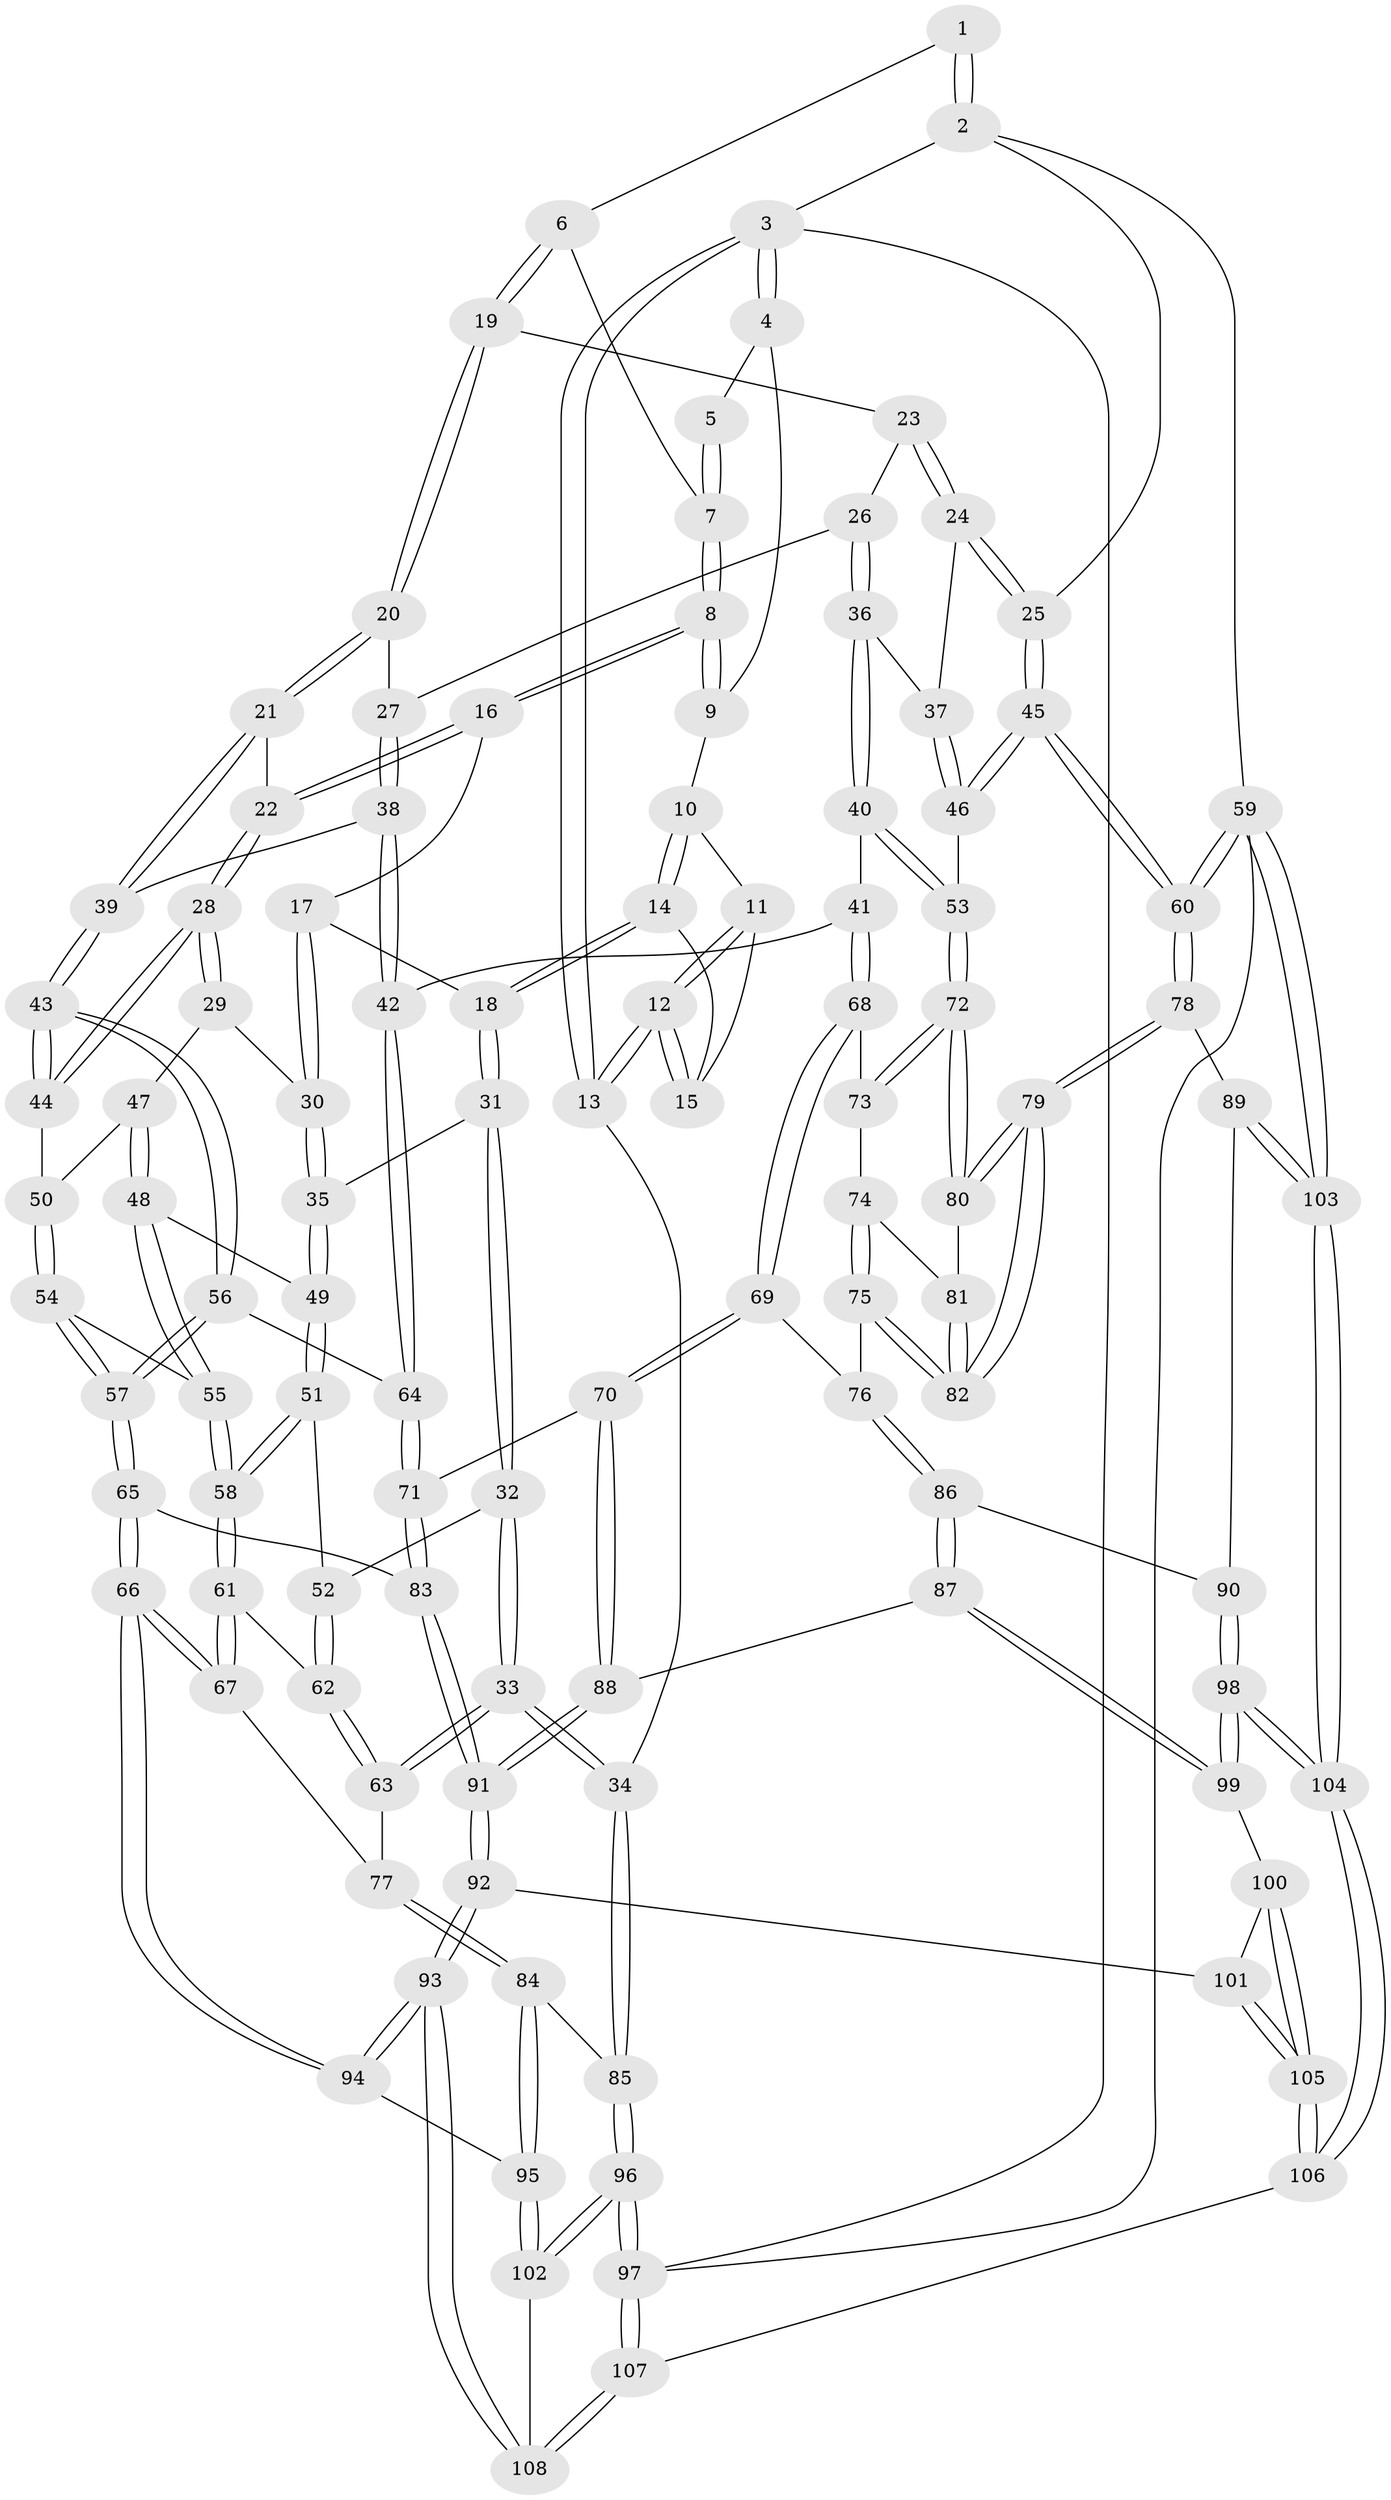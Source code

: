 // coarse degree distribution, {4: 0.25925925925925924, 3: 0.12962962962962962, 5: 0.4444444444444444, 2: 0.037037037037037035, 6: 0.07407407407407407, 8: 0.037037037037037035, 7: 0.018518518518518517}
// Generated by graph-tools (version 1.1) at 2025/04/03/04/25 22:04:41]
// undirected, 108 vertices, 267 edges
graph export_dot {
graph [start="1"]
  node [color=gray90,style=filled];
  1 [pos="+0.5101313715653796+0"];
  2 [pos="+1+0"];
  3 [pos="+0+0"];
  4 [pos="+0.1585300337179085+0"];
  5 [pos="+0.2784199262462653+0"];
  6 [pos="+0.5163190569194424+0.09705796704065497"];
  7 [pos="+0.4107631431717778+0.11439689882633776"];
  8 [pos="+0.3336497135272682+0.17124069650889132"];
  9 [pos="+0.20726229221839262+0.08077814214153325"];
  10 [pos="+0.20383163422994727+0.08437393829700478"];
  11 [pos="+0.1409525778964346+0.11583720250771572"];
  12 [pos="+0+0.16783887864049427"];
  13 [pos="+0+0.15372530015910543"];
  14 [pos="+0.14793338086019614+0.2852560119901305"];
  15 [pos="+0.07907412968058218+0.24173355534113386"];
  16 [pos="+0.33385640148941276+0.233948661834557"];
  17 [pos="+0.3278664670415964+0.23938125425802712"];
  18 [pos="+0.15106366998840717+0.29026222174489535"];
  19 [pos="+0.5887562997526162+0.1513983119079837"];
  20 [pos="+0.5161751913013484+0.3098583884097758"];
  21 [pos="+0.49371197425915087+0.324577267962848"];
  22 [pos="+0.44956019040741274+0.32042726542719835"];
  23 [pos="+0.620898070443626+0.14862849849951507"];
  24 [pos="+1+0"];
  25 [pos="+1+0"];
  26 [pos="+0.7207711286744045+0.3209757496367069"];
  27 [pos="+0.6353610200419625+0.36077064037000217"];
  28 [pos="+0.36886637222435453+0.4178650163744093"];
  29 [pos="+0.2903810125253032+0.38616626039320145"];
  30 [pos="+0.2831697113074229+0.37880036633596426"];
  31 [pos="+0.14576305425743827+0.36790345191574975"];
  32 [pos="+0.03543084314915857+0.44999199634379816"];
  33 [pos="+0+0.5093914108411918"];
  34 [pos="+0+0.5083575428240621"];
  35 [pos="+0.19033808373018044+0.38965476973393315"];
  36 [pos="+0.8078561179193355+0.34678897841319845"];
  37 [pos="+0.9271688883455874+0.20391536540873076"];
  38 [pos="+0.6331508619368087+0.5092765705042791"];
  39 [pos="+0.5140117820196239+0.45390005423287183"];
  40 [pos="+0.8098582216340946+0.3811884016707406"];
  41 [pos="+0.6817782441474818+0.5447218657766039"];
  42 [pos="+0.65964108547556+0.5428800307794842"];
  43 [pos="+0.420273583599439+0.5309250697255122"];
  44 [pos="+0.3700154602798607+0.4268996999036527"];
  45 [pos="+1+0.5503439028359879"];
  46 [pos="+0.9645804615381391+0.5391297744923085"];
  47 [pos="+0.2836514158659386+0.44801397595657444"];
  48 [pos="+0.229059982425925+0.48027421766275585"];
  49 [pos="+0.21954187495224453+0.46533031473244413"];
  50 [pos="+0.30602781182971167+0.47272027907807357"];
  51 [pos="+0.12672837723232308+0.5016755443793663"];
  52 [pos="+0.11716892836777482+0.4978521065517422"];
  53 [pos="+0.9576981611939347+0.5393178889212248"];
  54 [pos="+0.2986301268768504+0.5440074902982521"];
  55 [pos="+0.24085413892971358+0.5457421508424978"];
  56 [pos="+0.40834924768430525+0.5694186386846533"];
  57 [pos="+0.39964611900051683+0.5804449027559031"];
  58 [pos="+0.22258203843289148+0.5607885901470349"];
  59 [pos="+1+1"];
  60 [pos="+1+0.7852791699737848"];
  61 [pos="+0.20313617199428713+0.6054000027282821"];
  62 [pos="+0.1386960477226386+0.5820179926459372"];
  63 [pos="+0+0.5785858015112649"];
  64 [pos="+0.6134977743885329+0.5885044373723196"];
  65 [pos="+0.398114160527671+0.6403950473130352"];
  66 [pos="+0.23013192346289793+0.7595897866703074"];
  67 [pos="+0.19750020068348337+0.6863127070852691"];
  68 [pos="+0.6876960069322435+0.5498513700978944"];
  69 [pos="+0.715132366327093+0.6948169801915326"];
  70 [pos="+0.6136886888468692+0.7197954414241616"];
  71 [pos="+0.5922200554056245+0.6428614344034215"];
  72 [pos="+0.9056016721330581+0.5772350795918695"];
  73 [pos="+0.7133935388138515+0.5590877883495664"];
  74 [pos="+0.7888987053543892+0.6571694637918861"];
  75 [pos="+0.7674893719310435+0.7150464591544937"];
  76 [pos="+0.7363988216613484+0.7200272391553884"];
  77 [pos="+0+0.6156054434207524"];
  78 [pos="+0.8964892126605535+0.804375522998596"];
  79 [pos="+0.8836112690526681+0.7777082785165479"];
  80 [pos="+0.8871610215995179+0.6224165243769325"];
  81 [pos="+0.821629061776096+0.6529539748054928"];
  82 [pos="+0.8128601326147358+0.7330759584054231"];
  83 [pos="+0.45686597665517953+0.6974494199920301"];
  84 [pos="+0.08648925584007823+0.7832203231130644"];
  85 [pos="+0+0.6543099199427835"];
  86 [pos="+0.7191632962846485+0.7666143669309342"];
  87 [pos="+0.6606533831546102+0.8021420743291592"];
  88 [pos="+0.6068868423494787+0.7637374179040187"];
  89 [pos="+0.8868241566797007+0.8162222216129256"];
  90 [pos="+0.7828278246042352+0.8195224552011678"];
  91 [pos="+0.4868738695878285+0.8090615131949059"];
  92 [pos="+0.4812558873287027+0.8237061188225695"];
  93 [pos="+0.3412888023953482+0.8818763607563826"];
  94 [pos="+0.22702267266034948+0.776540478756475"];
  95 [pos="+0.12756563083892283+0.8335184301172968"];
  96 [pos="+0+1"];
  97 [pos="+0+1"];
  98 [pos="+0.69209441270743+0.9044376537164577"];
  99 [pos="+0.6707280626045933+0.8725680513810091"];
  100 [pos="+0.6281399708967155+0.8734517910541458"];
  101 [pos="+0.4880187840613381+0.8330944316410037"];
  102 [pos="+0.0524475832832269+0.9303854511155566"];
  103 [pos="+0.7735699925730974+1"];
  104 [pos="+0.7664974643841159+1"];
  105 [pos="+0.5328476928873866+0.9379087231745823"];
  106 [pos="+0.5982165077822673+1"];
  107 [pos="+0.3782689081973789+1"];
  108 [pos="+0.3386802533768081+0.9758190039653054"];
  1 -- 2;
  1 -- 2;
  1 -- 6;
  2 -- 3;
  2 -- 25;
  2 -- 59;
  3 -- 4;
  3 -- 4;
  3 -- 13;
  3 -- 13;
  3 -- 97;
  4 -- 5;
  4 -- 9;
  5 -- 7;
  5 -- 7;
  6 -- 7;
  6 -- 19;
  6 -- 19;
  7 -- 8;
  7 -- 8;
  8 -- 9;
  8 -- 9;
  8 -- 16;
  8 -- 16;
  9 -- 10;
  10 -- 11;
  10 -- 14;
  10 -- 14;
  11 -- 12;
  11 -- 12;
  11 -- 15;
  12 -- 13;
  12 -- 13;
  12 -- 15;
  12 -- 15;
  13 -- 34;
  14 -- 15;
  14 -- 18;
  14 -- 18;
  16 -- 17;
  16 -- 22;
  16 -- 22;
  17 -- 18;
  17 -- 30;
  17 -- 30;
  18 -- 31;
  18 -- 31;
  19 -- 20;
  19 -- 20;
  19 -- 23;
  20 -- 21;
  20 -- 21;
  20 -- 27;
  21 -- 22;
  21 -- 39;
  21 -- 39;
  22 -- 28;
  22 -- 28;
  23 -- 24;
  23 -- 24;
  23 -- 26;
  24 -- 25;
  24 -- 25;
  24 -- 37;
  25 -- 45;
  25 -- 45;
  26 -- 27;
  26 -- 36;
  26 -- 36;
  27 -- 38;
  27 -- 38;
  28 -- 29;
  28 -- 29;
  28 -- 44;
  28 -- 44;
  29 -- 30;
  29 -- 47;
  30 -- 35;
  30 -- 35;
  31 -- 32;
  31 -- 32;
  31 -- 35;
  32 -- 33;
  32 -- 33;
  32 -- 52;
  33 -- 34;
  33 -- 34;
  33 -- 63;
  33 -- 63;
  34 -- 85;
  34 -- 85;
  35 -- 49;
  35 -- 49;
  36 -- 37;
  36 -- 40;
  36 -- 40;
  37 -- 46;
  37 -- 46;
  38 -- 39;
  38 -- 42;
  38 -- 42;
  39 -- 43;
  39 -- 43;
  40 -- 41;
  40 -- 53;
  40 -- 53;
  41 -- 42;
  41 -- 68;
  41 -- 68;
  42 -- 64;
  42 -- 64;
  43 -- 44;
  43 -- 44;
  43 -- 56;
  43 -- 56;
  44 -- 50;
  45 -- 46;
  45 -- 46;
  45 -- 60;
  45 -- 60;
  46 -- 53;
  47 -- 48;
  47 -- 48;
  47 -- 50;
  48 -- 49;
  48 -- 55;
  48 -- 55;
  49 -- 51;
  49 -- 51;
  50 -- 54;
  50 -- 54;
  51 -- 52;
  51 -- 58;
  51 -- 58;
  52 -- 62;
  52 -- 62;
  53 -- 72;
  53 -- 72;
  54 -- 55;
  54 -- 57;
  54 -- 57;
  55 -- 58;
  55 -- 58;
  56 -- 57;
  56 -- 57;
  56 -- 64;
  57 -- 65;
  57 -- 65;
  58 -- 61;
  58 -- 61;
  59 -- 60;
  59 -- 60;
  59 -- 103;
  59 -- 103;
  59 -- 97;
  60 -- 78;
  60 -- 78;
  61 -- 62;
  61 -- 67;
  61 -- 67;
  62 -- 63;
  62 -- 63;
  63 -- 77;
  64 -- 71;
  64 -- 71;
  65 -- 66;
  65 -- 66;
  65 -- 83;
  66 -- 67;
  66 -- 67;
  66 -- 94;
  66 -- 94;
  67 -- 77;
  68 -- 69;
  68 -- 69;
  68 -- 73;
  69 -- 70;
  69 -- 70;
  69 -- 76;
  70 -- 71;
  70 -- 88;
  70 -- 88;
  71 -- 83;
  71 -- 83;
  72 -- 73;
  72 -- 73;
  72 -- 80;
  72 -- 80;
  73 -- 74;
  74 -- 75;
  74 -- 75;
  74 -- 81;
  75 -- 76;
  75 -- 82;
  75 -- 82;
  76 -- 86;
  76 -- 86;
  77 -- 84;
  77 -- 84;
  78 -- 79;
  78 -- 79;
  78 -- 89;
  79 -- 80;
  79 -- 80;
  79 -- 82;
  79 -- 82;
  80 -- 81;
  81 -- 82;
  81 -- 82;
  83 -- 91;
  83 -- 91;
  84 -- 85;
  84 -- 95;
  84 -- 95;
  85 -- 96;
  85 -- 96;
  86 -- 87;
  86 -- 87;
  86 -- 90;
  87 -- 88;
  87 -- 99;
  87 -- 99;
  88 -- 91;
  88 -- 91;
  89 -- 90;
  89 -- 103;
  89 -- 103;
  90 -- 98;
  90 -- 98;
  91 -- 92;
  91 -- 92;
  92 -- 93;
  92 -- 93;
  92 -- 101;
  93 -- 94;
  93 -- 94;
  93 -- 108;
  93 -- 108;
  94 -- 95;
  95 -- 102;
  95 -- 102;
  96 -- 97;
  96 -- 97;
  96 -- 102;
  96 -- 102;
  97 -- 107;
  97 -- 107;
  98 -- 99;
  98 -- 99;
  98 -- 104;
  98 -- 104;
  99 -- 100;
  100 -- 101;
  100 -- 105;
  100 -- 105;
  101 -- 105;
  101 -- 105;
  102 -- 108;
  103 -- 104;
  103 -- 104;
  104 -- 106;
  104 -- 106;
  105 -- 106;
  105 -- 106;
  106 -- 107;
  107 -- 108;
  107 -- 108;
}
